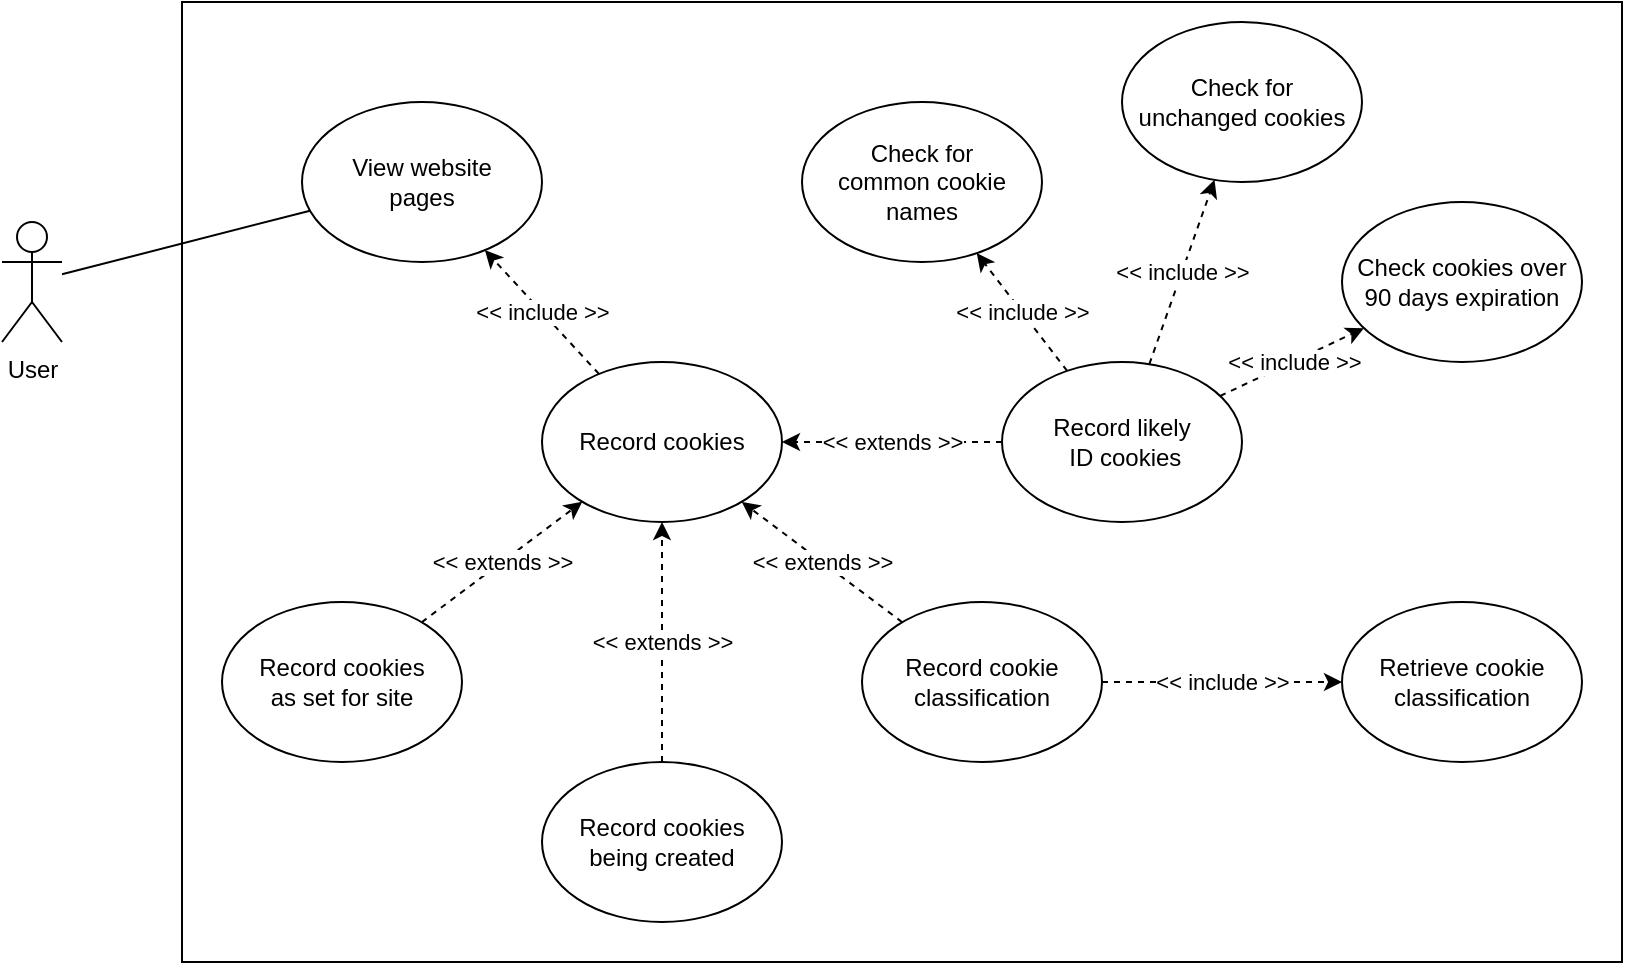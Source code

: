 <mxfile version="14.5.1" type="device"><diagram id="NKEVU7mfPYqYDPo-PPQR" name="Page-1"><mxGraphModel dx="1185" dy="703" grid="1" gridSize="10" guides="1" tooltips="1" connect="1" arrows="1" fold="1" page="1" pageScale="1" pageWidth="827" pageHeight="1169" math="0" shadow="0"><root><mxCell id="0"/><mxCell id="1" parent="0"/><mxCell id="dwmuDe3VivFJd9cyqG2z-1" value="" style="rounded=0;whiteSpace=wrap;html=1;" parent="1" vertex="1"><mxGeometry x="100" y="380" width="720" height="480" as="geometry"/></mxCell><mxCell id="C1Olc2NsVUQwMbVRSIEO-1" value="User" style="shape=umlActor;verticalLabelPosition=bottom;verticalAlign=top;html=1;outlineConnect=0;" parent="1" vertex="1"><mxGeometry x="10" y="490" width="30" height="60" as="geometry"/></mxCell><mxCell id="C1Olc2NsVUQwMbVRSIEO-2" value="" style="endArrow=none;html=1;" parent="1" source="C1Olc2NsVUQwMbVRSIEO-1" target="C1Olc2NsVUQwMbVRSIEO-5" edge="1"><mxGeometry width="50" height="50" relative="1" as="geometry"><mxPoint x="40" y="475.636" as="sourcePoint"/><mxPoint x="245.008" y="415.998" as="targetPoint"/></mxGeometry></mxCell><mxCell id="C1Olc2NsVUQwMbVRSIEO-3" value="Record cookies" style="ellipse;whiteSpace=wrap;html=1;" parent="1" vertex="1"><mxGeometry x="280" y="560" width="120" height="80" as="geometry"/></mxCell><mxCell id="C1Olc2NsVUQwMbVRSIEO-5" value="View website&lt;br&gt;pages" style="ellipse;whiteSpace=wrap;html=1;" parent="1" vertex="1"><mxGeometry x="160" y="430" width="120" height="80" as="geometry"/></mxCell><mxCell id="C1Olc2NsVUQwMbVRSIEO-6" value="" style="endArrow=classic;html=1;dashed=1;" parent="1" source="C1Olc2NsVUQwMbVRSIEO-3" target="C1Olc2NsVUQwMbVRSIEO-5" edge="1"><mxGeometry relative="1" as="geometry"><mxPoint x="490" y="611" as="sourcePoint"/><mxPoint x="470" y="510" as="targetPoint"/></mxGeometry></mxCell><mxCell id="C1Olc2NsVUQwMbVRSIEO-7" value="&amp;lt;&amp;lt; include &amp;gt;&amp;gt;" style="edgeLabel;resizable=0;html=1;align=center;verticalAlign=middle;" parent="C1Olc2NsVUQwMbVRSIEO-6" connectable="0" vertex="1"><mxGeometry relative="1" as="geometry"/></mxCell><mxCell id="C1Olc2NsVUQwMbVRSIEO-28" value="Record cookies&lt;br&gt;as set for site" style="ellipse;whiteSpace=wrap;html=1;" parent="1" vertex="1"><mxGeometry x="120" y="680" width="120" height="80" as="geometry"/></mxCell><mxCell id="C1Olc2NsVUQwMbVRSIEO-29" value="Record cookies &lt;br&gt;being created" style="ellipse;whiteSpace=wrap;html=1;" parent="1" vertex="1"><mxGeometry x="280" y="760" width="120" height="80" as="geometry"/></mxCell><mxCell id="C1Olc2NsVUQwMbVRSIEO-32" value="" style="endArrow=classic;html=1;dashed=1;" parent="1" source="C1Olc2NsVUQwMbVRSIEO-29" target="C1Olc2NsVUQwMbVRSIEO-3" edge="1"><mxGeometry relative="1" as="geometry"><mxPoint x="330.004" y="744.103" as="sourcePoint"/><mxPoint x="372.056" y="659.997" as="targetPoint"/></mxGeometry></mxCell><mxCell id="C1Olc2NsVUQwMbVRSIEO-33" value="&amp;lt;&amp;lt; extends &amp;gt;&amp;gt;" style="edgeLabel;resizable=0;html=1;align=center;verticalAlign=middle;" parent="C1Olc2NsVUQwMbVRSIEO-32" connectable="0" vertex="1"><mxGeometry relative="1" as="geometry"/></mxCell><mxCell id="C1Olc2NsVUQwMbVRSIEO-36" value="" style="endArrow=classic;html=1;dashed=1;" parent="1" source="C1Olc2NsVUQwMbVRSIEO-28" target="C1Olc2NsVUQwMbVRSIEO-3" edge="1"><mxGeometry relative="1" as="geometry"><mxPoint x="239.864" y="770.544" as="sourcePoint"/><mxPoint x="260.136" y="689.456" as="targetPoint"/></mxGeometry></mxCell><mxCell id="C1Olc2NsVUQwMbVRSIEO-37" value="&amp;lt;&amp;lt; extends &amp;gt;&amp;gt;" style="edgeLabel;resizable=0;html=1;align=center;verticalAlign=middle;" parent="C1Olc2NsVUQwMbVRSIEO-36" connectable="0" vertex="1"><mxGeometry relative="1" as="geometry"/></mxCell><mxCell id="C1Olc2NsVUQwMbVRSIEO-44" value="Record likely&lt;br&gt;&amp;nbsp;ID cookies" style="ellipse;whiteSpace=wrap;html=1;" parent="1" vertex="1"><mxGeometry x="510" y="560" width="120" height="80" as="geometry"/></mxCell><mxCell id="C1Olc2NsVUQwMbVRSIEO-45" value="Check for &lt;br&gt;unchanged cookies" style="ellipse;whiteSpace=wrap;html=1;" parent="1" vertex="1"><mxGeometry x="570" y="390" width="120" height="80" as="geometry"/></mxCell><mxCell id="C1Olc2NsVUQwMbVRSIEO-48" value="Check cookies over 90 days expiration" style="ellipse;whiteSpace=wrap;html=1;" parent="1" vertex="1"><mxGeometry x="680" y="480" width="120" height="80" as="geometry"/></mxCell><mxCell id="C1Olc2NsVUQwMbVRSIEO-51" value="" style="endArrow=classic;html=1;dashed=1;" parent="1" source="C1Olc2NsVUQwMbVRSIEO-44" target="C1Olc2NsVUQwMbVRSIEO-3" edge="1"><mxGeometry relative="1" as="geometry"><mxPoint x="431.465" y="779.34" as="sourcePoint"/><mxPoint x="308.411" y="680.729" as="targetPoint"/></mxGeometry></mxCell><mxCell id="C1Olc2NsVUQwMbVRSIEO-52" value="&amp;lt;&amp;lt; extends &amp;gt;&amp;gt;" style="edgeLabel;resizable=0;html=1;align=center;verticalAlign=middle;" parent="C1Olc2NsVUQwMbVRSIEO-51" connectable="0" vertex="1"><mxGeometry relative="1" as="geometry"/></mxCell><mxCell id="C1Olc2NsVUQwMbVRSIEO-53" value="" style="endArrow=classic;html=1;dashed=1;" parent="1" source="C1Olc2NsVUQwMbVRSIEO-44" target="C1Olc2NsVUQwMbVRSIEO-48" edge="1"><mxGeometry relative="1" as="geometry"><mxPoint x="248.808" y="572.016" as="sourcePoint"/><mxPoint x="291.026" y="487.947" as="targetPoint"/></mxGeometry></mxCell><mxCell id="C1Olc2NsVUQwMbVRSIEO-54" value="&amp;lt;&amp;lt; include &amp;gt;&amp;gt;" style="edgeLabel;resizable=0;html=1;align=center;verticalAlign=middle;" parent="C1Olc2NsVUQwMbVRSIEO-53" connectable="0" vertex="1"><mxGeometry relative="1" as="geometry"/></mxCell><mxCell id="C1Olc2NsVUQwMbVRSIEO-55" value="" style="endArrow=classic;html=1;dashed=1;" parent="1" source="C1Olc2NsVUQwMbVRSIEO-44" target="C1Olc2NsVUQwMbVRSIEO-45" edge="1"><mxGeometry relative="1" as="geometry"><mxPoint x="263.282" y="843.282" as="sourcePoint"/><mxPoint x="316.718" y="896.718" as="targetPoint"/></mxGeometry></mxCell><mxCell id="C1Olc2NsVUQwMbVRSIEO-56" value="&amp;lt;&amp;lt; include &amp;gt;&amp;gt;" style="edgeLabel;resizable=0;html=1;align=center;verticalAlign=middle;" parent="C1Olc2NsVUQwMbVRSIEO-55" connectable="0" vertex="1"><mxGeometry relative="1" as="geometry"/></mxCell><mxCell id="dwmuDe3VivFJd9cyqG2z-2" value="Record cookie&lt;br&gt;classification" style="ellipse;whiteSpace=wrap;html=1;" parent="1" vertex="1"><mxGeometry x="440" y="680" width="120" height="80" as="geometry"/></mxCell><mxCell id="dwmuDe3VivFJd9cyqG2z-3" value="" style="endArrow=classic;html=1;dashed=1;" parent="1" source="dwmuDe3VivFJd9cyqG2z-2" target="C1Olc2NsVUQwMbVRSIEO-3" edge="1"><mxGeometry relative="1" as="geometry"><mxPoint x="310" y="770" as="sourcePoint"/><mxPoint x="310" y="650" as="targetPoint"/></mxGeometry></mxCell><mxCell id="dwmuDe3VivFJd9cyqG2z-4" value="&amp;lt;&amp;lt; extends &amp;gt;&amp;gt;" style="edgeLabel;resizable=0;html=1;align=center;verticalAlign=middle;" parent="dwmuDe3VivFJd9cyqG2z-3" connectable="0" vertex="1"><mxGeometry relative="1" as="geometry"/></mxCell><mxCell id="dwmuDe3VivFJd9cyqG2z-5" value="" style="endArrow=classic;html=1;dashed=1;" parent="1" source="dwmuDe3VivFJd9cyqG2z-2" target="dwmuDe3VivFJd9cyqG2z-7" edge="1"><mxGeometry relative="1" as="geometry"><mxPoint x="579.996" y="768.901" as="sourcePoint"/><mxPoint x="676.748" y="729.995" as="targetPoint"/></mxGeometry></mxCell><mxCell id="dwmuDe3VivFJd9cyqG2z-6" value="&amp;lt;&amp;lt; include &amp;gt;&amp;gt;" style="edgeLabel;resizable=0;html=1;align=center;verticalAlign=middle;" parent="dwmuDe3VivFJd9cyqG2z-5" connectable="0" vertex="1"><mxGeometry relative="1" as="geometry"/></mxCell><mxCell id="dwmuDe3VivFJd9cyqG2z-7" value="Retrieve cookie&lt;br&gt;classification" style="ellipse;whiteSpace=wrap;html=1;" parent="1" vertex="1"><mxGeometry x="680" y="680" width="120" height="80" as="geometry"/></mxCell><mxCell id="dwmuDe3VivFJd9cyqG2z-8" value="Check for&lt;br&gt;common cookie&lt;br&gt;names" style="ellipse;whiteSpace=wrap;html=1;" parent="1" vertex="1"><mxGeometry x="410" y="430" width="120" height="80" as="geometry"/></mxCell><mxCell id="dwmuDe3VivFJd9cyqG2z-9" value="" style="endArrow=classic;html=1;dashed=1;" parent="1" source="C1Olc2NsVUQwMbVRSIEO-44" target="dwmuDe3VivFJd9cyqG2z-8" edge="1"><mxGeometry relative="1" as="geometry"><mxPoint x="592.081" y="570.819" as="sourcePoint"/><mxPoint x="617.763" y="489.159" as="targetPoint"/></mxGeometry></mxCell><mxCell id="dwmuDe3VivFJd9cyqG2z-10" value="&amp;lt;&amp;lt; include &amp;gt;&amp;gt;" style="edgeLabel;resizable=0;html=1;align=center;verticalAlign=middle;" parent="dwmuDe3VivFJd9cyqG2z-9" connectable="0" vertex="1"><mxGeometry relative="1" as="geometry"/></mxCell></root></mxGraphModel></diagram></mxfile>